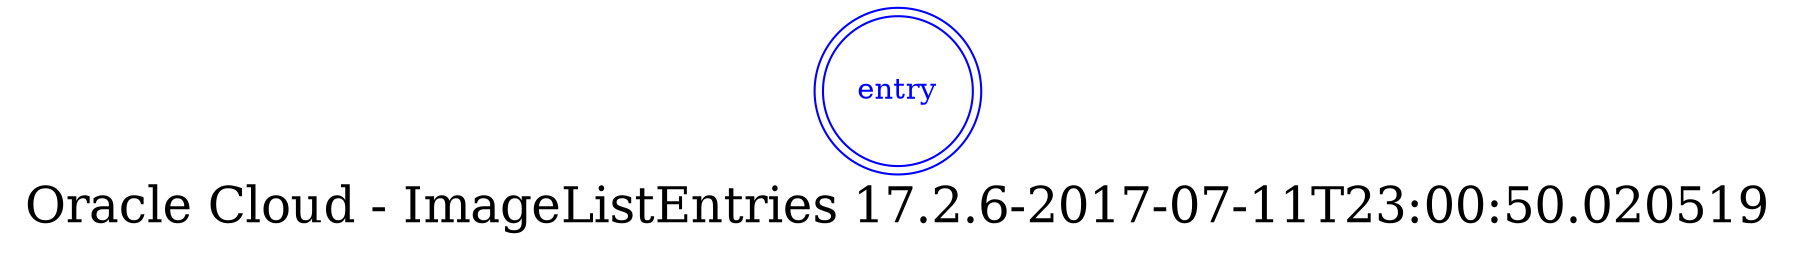 digraph LexiconGraph {
graph[label="Oracle Cloud - ImageListEntries 17.2.6-2017-07-11T23:00:50.020519", fontsize=24]
splines=true
"entry" [color=blue, fontcolor=blue, shape=doublecircle]
}
